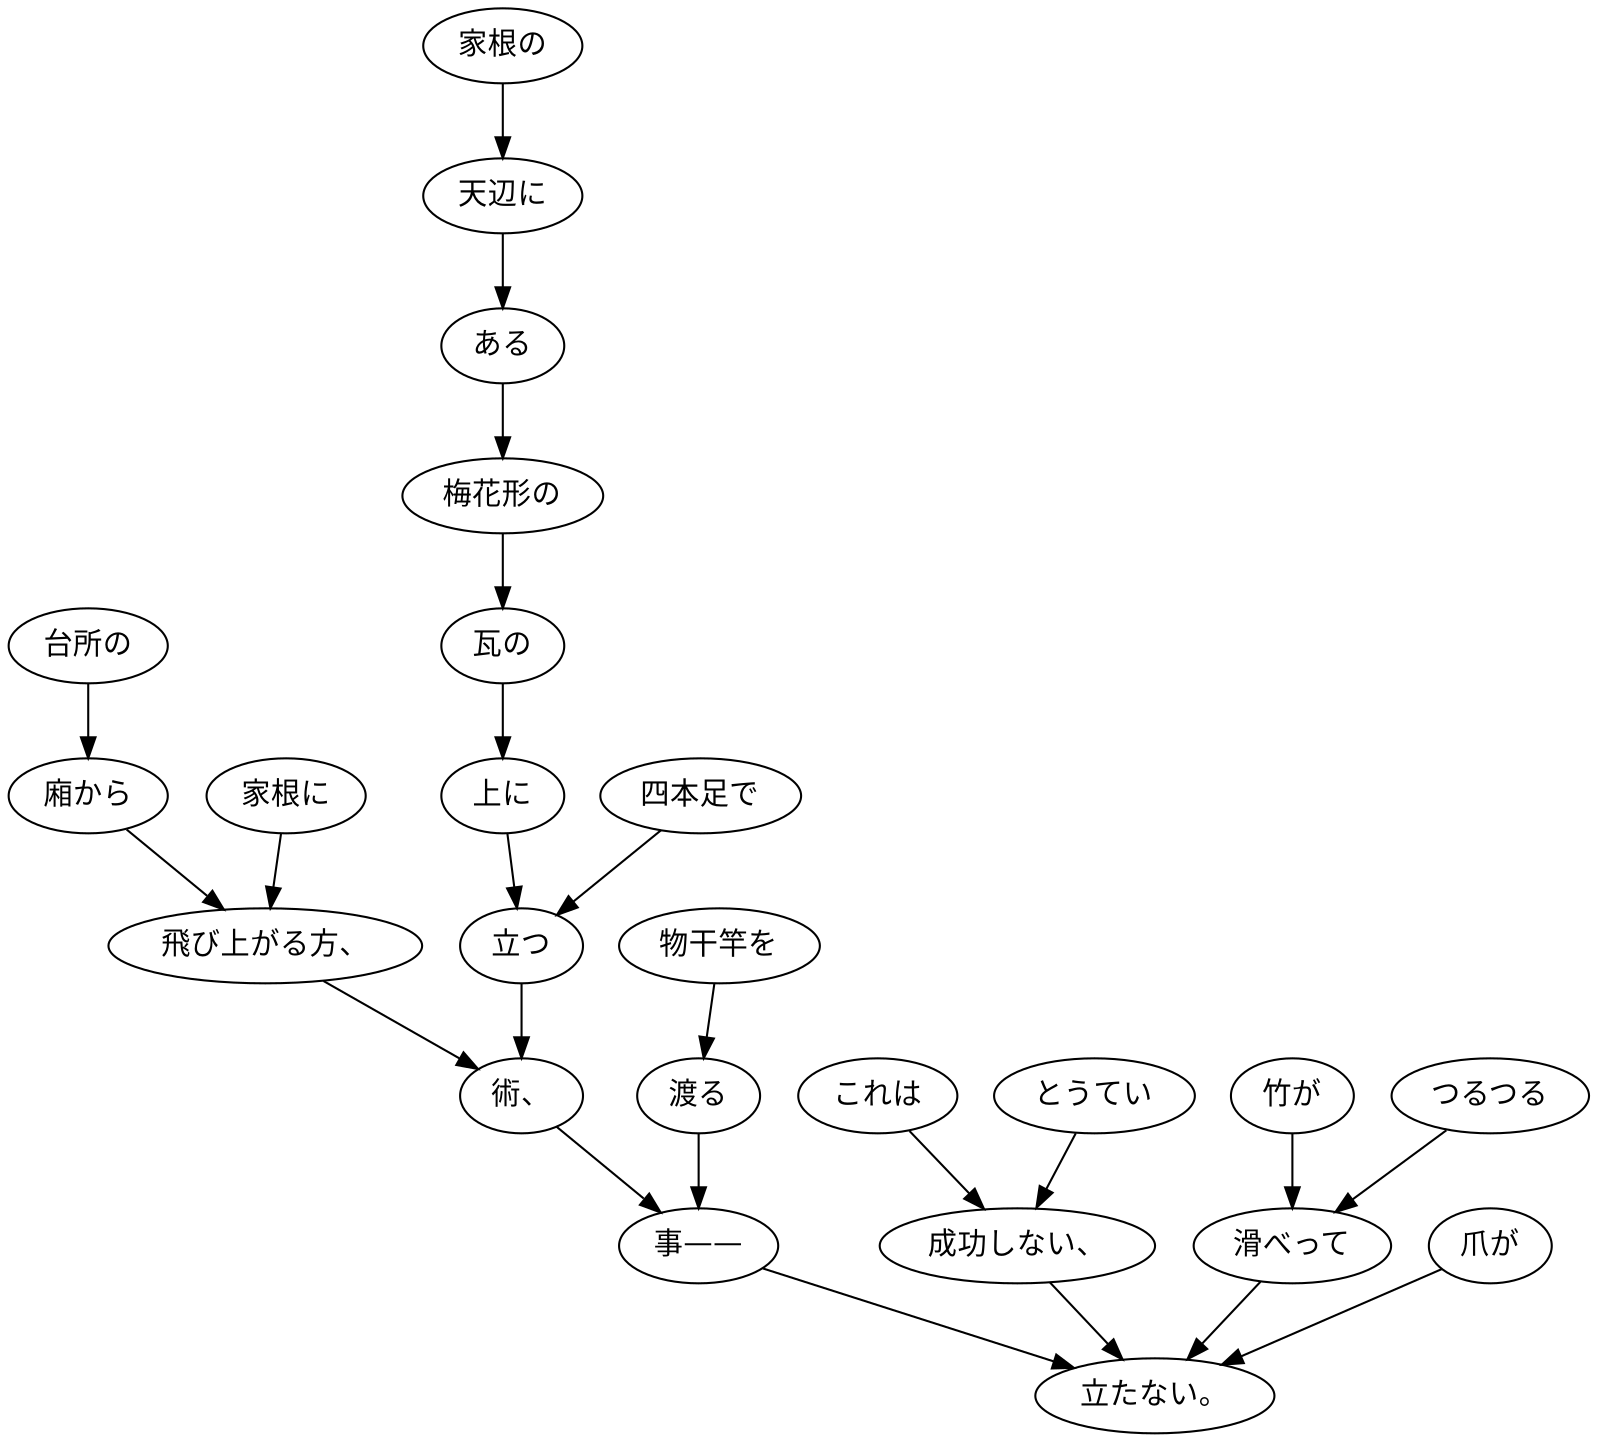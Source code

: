 digraph graph3956 {
	node0 [label="台所の"];
	node1 [label="廂から"];
	node2 [label="家根に"];
	node3 [label="飛び上がる方、"];
	node4 [label="家根の"];
	node5 [label="天辺に"];
	node6 [label="ある"];
	node7 [label="梅花形の"];
	node8 [label="瓦の"];
	node9 [label="上に"];
	node10 [label="四本足で"];
	node11 [label="立つ"];
	node12 [label="術、"];
	node13 [label="物干竿を"];
	node14 [label="渡る"];
	node15 [label="事——"];
	node16 [label="これは"];
	node17 [label="とうてい"];
	node18 [label="成功しない、"];
	node19 [label="竹が"];
	node20 [label="つるつる"];
	node21 [label="滑べって"];
	node22 [label="爪が"];
	node23 [label="立たない。"];
	node0 -> node1;
	node1 -> node3;
	node2 -> node3;
	node3 -> node12;
	node4 -> node5;
	node5 -> node6;
	node6 -> node7;
	node7 -> node8;
	node8 -> node9;
	node9 -> node11;
	node10 -> node11;
	node11 -> node12;
	node12 -> node15;
	node13 -> node14;
	node14 -> node15;
	node15 -> node23;
	node16 -> node18;
	node17 -> node18;
	node18 -> node23;
	node19 -> node21;
	node20 -> node21;
	node21 -> node23;
	node22 -> node23;
}
